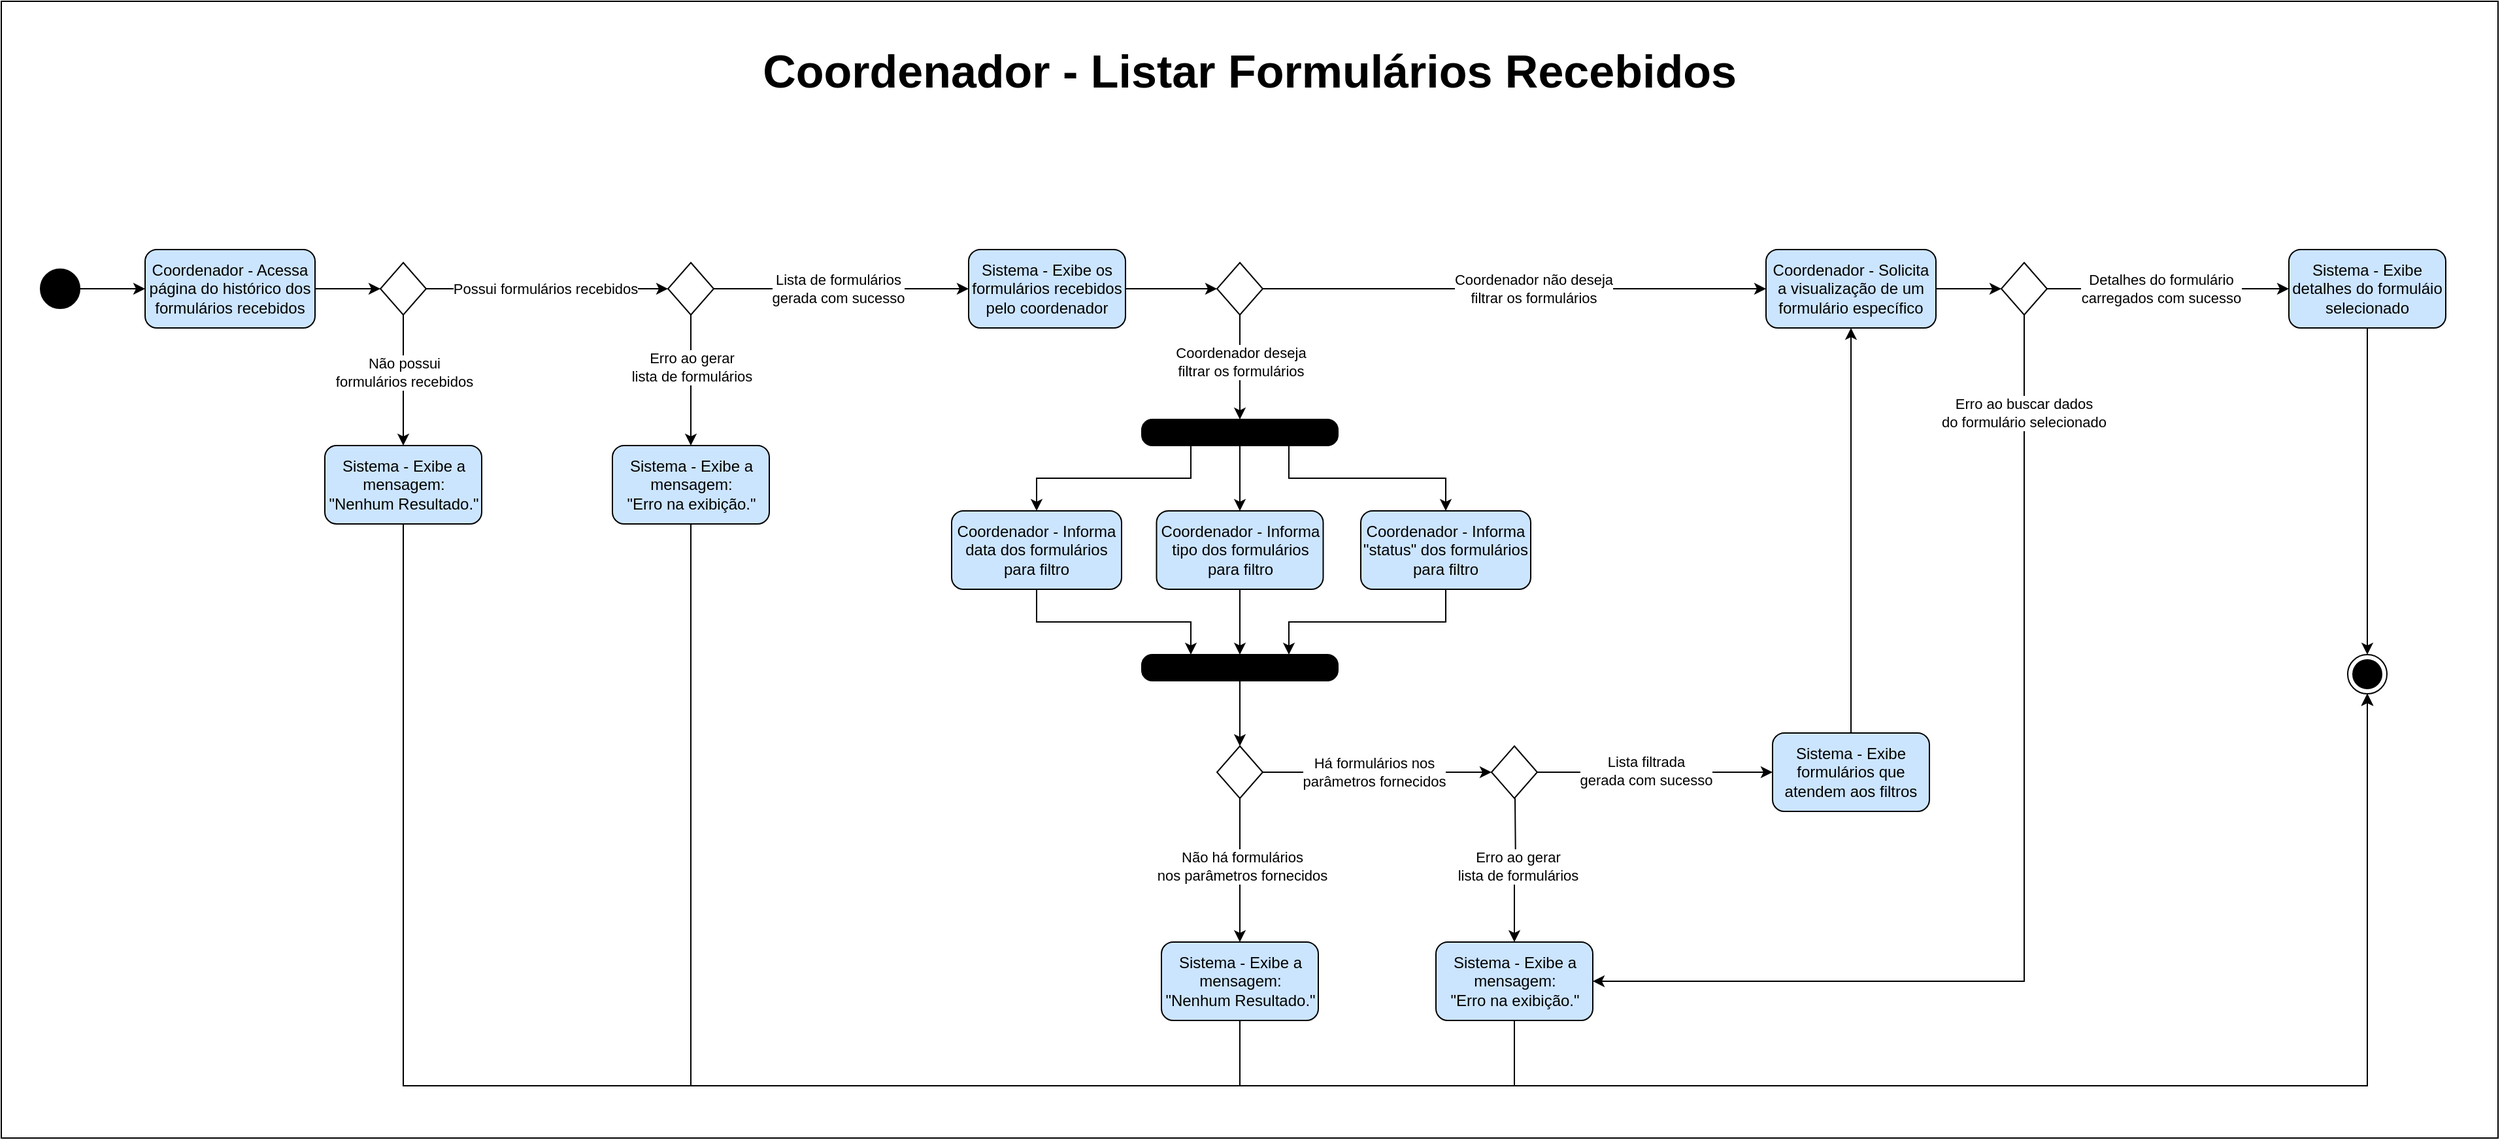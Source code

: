 <mxfile version="24.4.4" type="device">
  <diagram name="Page-1" id="bX7X_Sz5MCf3tnxjytRK">
    <mxGraphModel dx="2759" dy="1027" grid="1" gridSize="10" guides="1" tooltips="1" connect="1" arrows="1" fold="1" page="1" pageScale="1" pageWidth="850" pageHeight="1100" math="0" shadow="0">
      <root>
        <mxCell id="0" />
        <mxCell id="1" parent="0" />
        <mxCell id="2JFF53GtZAPgRNFm6zvI-1" value="" style="rounded=0;whiteSpace=wrap;html=1;fillColor=none;" vertex="1" parent="1">
          <mxGeometry x="-40" y="120" width="1910" height="870" as="geometry" />
        </mxCell>
        <mxCell id="2JFF53GtZAPgRNFm6zvI-28" value="&lt;font face=&quot;Helvetica&quot; style=&quot;font-size: 35px;&quot;&gt;&lt;b&gt;&lt;font style=&quot;font-size: 35px;&quot;&gt;Coordenador - Listar Formulários Recebidos&lt;/font&gt;&lt;/b&gt;&lt;/font&gt;" style="text;html=1;align=center;verticalAlign=middle;whiteSpace=wrap;rounded=0;" vertex="1" parent="1">
          <mxGeometry x="-40" y="158" width="1910" height="30" as="geometry" />
        </mxCell>
        <mxCell id="2JFF53GtZAPgRNFm6zvI-162" value="" style="ellipse;html=1;shape=endState;fillColor=#000000;strokeColor=#000000;" vertex="1" parent="1">
          <mxGeometry x="1755" y="620" width="30" height="30" as="geometry" />
        </mxCell>
        <mxCell id="2JFF53GtZAPgRNFm6zvI-163" style="edgeStyle=orthogonalEdgeStyle;rounded=0;orthogonalLoop=1;jettySize=auto;html=1;exitX=1;exitY=0.5;exitDx=0;exitDy=0;exitPerimeter=0;entryX=0;entryY=0.5;entryDx=0;entryDy=0;" edge="1" parent="1" source="2JFF53GtZAPgRNFm6zvI-164" target="2JFF53GtZAPgRNFm6zvI-166">
          <mxGeometry relative="1" as="geometry" />
        </mxCell>
        <mxCell id="2JFF53GtZAPgRNFm6zvI-164" value="" style="verticalLabelPosition=bottom;verticalAlign=top;html=1;shape=mxgraph.flowchart.on-page_reference;fillColor=#000000;" vertex="1" parent="1">
          <mxGeometry x="-10" y="325" width="30" height="30" as="geometry" />
        </mxCell>
        <mxCell id="2JFF53GtZAPgRNFm6zvI-165" style="edgeStyle=orthogonalEdgeStyle;rounded=0;orthogonalLoop=1;jettySize=auto;html=1;exitX=1;exitY=0.5;exitDx=0;exitDy=0;entryX=0;entryY=0.5;entryDx=0;entryDy=0;" edge="1" parent="1" source="2JFF53GtZAPgRNFm6zvI-166" target="2JFF53GtZAPgRNFm6zvI-192">
          <mxGeometry relative="1" as="geometry" />
        </mxCell>
        <mxCell id="2JFF53GtZAPgRNFm6zvI-166" value="Coordenador - Acessa página do histórico dos formulários recebidos" style="rounded=1;whiteSpace=wrap;html=1;fillColor=#CCE5FF;" vertex="1" parent="1">
          <mxGeometry x="70" y="310" width="130" height="60" as="geometry" />
        </mxCell>
        <mxCell id="2JFF53GtZAPgRNFm6zvI-167" style="edgeStyle=orthogonalEdgeStyle;rounded=0;orthogonalLoop=1;jettySize=auto;html=1;exitX=0.5;exitY=1;exitDx=0;exitDy=0;entryX=0;entryY=0.5;entryDx=0;entryDy=0;" edge="1" parent="1" source="2JFF53GtZAPgRNFm6zvI-171" target="2JFF53GtZAPgRNFm6zvI-215">
          <mxGeometry relative="1" as="geometry" />
        </mxCell>
        <mxCell id="2JFF53GtZAPgRNFm6zvI-168" value="Coordenador deseja &lt;br&gt;filtrar os formulários" style="edgeLabel;html=1;align=center;verticalAlign=middle;resizable=0;points=[];" vertex="1" connectable="0" parent="2JFF53GtZAPgRNFm6zvI-167">
          <mxGeometry x="-0.117" relative="1" as="geometry">
            <mxPoint as="offset" />
          </mxGeometry>
        </mxCell>
        <mxCell id="2JFF53GtZAPgRNFm6zvI-169" style="edgeStyle=orthogonalEdgeStyle;rounded=0;orthogonalLoop=1;jettySize=auto;html=1;exitX=1;exitY=0.5;exitDx=0;exitDy=0;entryX=0;entryY=0.5;entryDx=0;entryDy=0;" edge="1" parent="1" source="2JFF53GtZAPgRNFm6zvI-171" target="2JFF53GtZAPgRNFm6zvI-175">
          <mxGeometry relative="1" as="geometry">
            <Array as="points" />
          </mxGeometry>
        </mxCell>
        <mxCell id="2JFF53GtZAPgRNFm6zvI-170" value="Coordenador não deseja&lt;br&gt;filtrar os formulários" style="edgeLabel;html=1;align=center;verticalAlign=middle;resizable=0;points=[];" vertex="1" connectable="0" parent="2JFF53GtZAPgRNFm6zvI-169">
          <mxGeometry x="-0.367" y="-3" relative="1" as="geometry">
            <mxPoint x="85" y="-3" as="offset" />
          </mxGeometry>
        </mxCell>
        <mxCell id="2JFF53GtZAPgRNFm6zvI-171" value="" style="rhombus;whiteSpace=wrap;html=1;" vertex="1" parent="1">
          <mxGeometry x="890" y="320" width="35" height="40" as="geometry" />
        </mxCell>
        <mxCell id="2JFF53GtZAPgRNFm6zvI-172" style="edgeStyle=orthogonalEdgeStyle;rounded=0;orthogonalLoop=1;jettySize=auto;html=1;exitX=1;exitY=0.5;exitDx=0;exitDy=0;entryX=0;entryY=0.5;entryDx=0;entryDy=0;" edge="1" parent="1" source="2JFF53GtZAPgRNFm6zvI-173" target="2JFF53GtZAPgRNFm6zvI-171">
          <mxGeometry relative="1" as="geometry" />
        </mxCell>
        <mxCell id="2JFF53GtZAPgRNFm6zvI-173" value="Sistema - Exibe os formulários recebidos pelo coordenador" style="rounded=1;whiteSpace=wrap;html=1;fillColor=#CCE5FF;" vertex="1" parent="1">
          <mxGeometry x="700" y="310" width="120" height="60" as="geometry" />
        </mxCell>
        <mxCell id="2JFF53GtZAPgRNFm6zvI-174" style="edgeStyle=orthogonalEdgeStyle;rounded=0;orthogonalLoop=1;jettySize=auto;html=1;exitX=1;exitY=0.5;exitDx=0;exitDy=0;entryX=0;entryY=0.5;entryDx=0;entryDy=0;" edge="1" parent="1" source="2JFF53GtZAPgRNFm6zvI-175" target="2JFF53GtZAPgRNFm6zvI-211">
          <mxGeometry relative="1" as="geometry" />
        </mxCell>
        <mxCell id="2JFF53GtZAPgRNFm6zvI-175" value="Coordenador - Solicita a visualização de um formulário específico" style="rounded=1;whiteSpace=wrap;html=1;fillColor=#CCE5FF;" vertex="1" parent="1">
          <mxGeometry x="1310" y="310" width="130" height="60" as="geometry" />
        </mxCell>
        <mxCell id="2JFF53GtZAPgRNFm6zvI-176" style="edgeStyle=orthogonalEdgeStyle;rounded=0;orthogonalLoop=1;jettySize=auto;html=1;exitX=0.5;exitY=1;exitDx=0;exitDy=0;entryX=0;entryY=0.75;entryDx=0;entryDy=0;" edge="1" parent="1" source="2JFF53GtZAPgRNFm6zvI-177" target="2JFF53GtZAPgRNFm6zvI-219">
          <mxGeometry relative="1" as="geometry" />
        </mxCell>
        <mxCell id="2JFF53GtZAPgRNFm6zvI-177" value="Coordenador - Informa data dos formulários para filtro" style="rounded=1;whiteSpace=wrap;html=1;fillColor=#CCE5FF;arcSize=15;" vertex="1" parent="1">
          <mxGeometry x="687" y="510" width="130" height="60" as="geometry" />
        </mxCell>
        <mxCell id="2JFF53GtZAPgRNFm6zvI-178" style="edgeStyle=orthogonalEdgeStyle;rounded=0;orthogonalLoop=1;jettySize=auto;html=1;exitX=0.5;exitY=1;exitDx=0;exitDy=0;entryX=0;entryY=0.5;entryDx=0;entryDy=0;" edge="1" parent="1" source="2JFF53GtZAPgRNFm6zvI-179" target="2JFF53GtZAPgRNFm6zvI-219">
          <mxGeometry relative="1" as="geometry" />
        </mxCell>
        <mxCell id="2JFF53GtZAPgRNFm6zvI-179" value="Coordenador - Informa tipo dos formulários para filtro" style="rounded=1;whiteSpace=wrap;html=1;fillColor=#CCE5FF;arcSize=15;" vertex="1" parent="1">
          <mxGeometry x="843.75" y="510" width="127.5" height="60" as="geometry" />
        </mxCell>
        <mxCell id="2JFF53GtZAPgRNFm6zvI-180" style="edgeStyle=orthogonalEdgeStyle;rounded=0;orthogonalLoop=1;jettySize=auto;html=1;exitX=0.5;exitY=0;exitDx=0;exitDy=0;entryX=0.5;entryY=1;entryDx=0;entryDy=0;" edge="1" parent="1" source="2JFF53GtZAPgRNFm6zvI-181" target="2JFF53GtZAPgRNFm6zvI-175">
          <mxGeometry relative="1" as="geometry" />
        </mxCell>
        <mxCell id="2JFF53GtZAPgRNFm6zvI-181" value="Sistema - Exibe formulários que atendem aos filtros" style="rounded=1;whiteSpace=wrap;html=1;fillColor=#CCE5FF;" vertex="1" parent="1">
          <mxGeometry x="1315" y="680" width="120" height="60" as="geometry" />
        </mxCell>
        <mxCell id="2JFF53GtZAPgRNFm6zvI-182" style="edgeStyle=orthogonalEdgeStyle;rounded=0;orthogonalLoop=1;jettySize=auto;html=1;exitX=1;exitY=0.5;exitDx=0;exitDy=0;entryX=0;entryY=0.5;entryDx=0;entryDy=0;" edge="1" parent="1" source="2JFF53GtZAPgRNFm6zvI-187" target="2JFF53GtZAPgRNFm6zvI-204">
          <mxGeometry relative="1" as="geometry" />
        </mxCell>
        <mxCell id="2JFF53GtZAPgRNFm6zvI-183" value="Há formulários nos &lt;br&gt;parâmetros fornecidos" style="edgeLabel;html=1;align=center;verticalAlign=middle;resizable=0;points=[];" vertex="1" connectable="0" parent="2JFF53GtZAPgRNFm6zvI-182">
          <mxGeometry x="-0.44" relative="1" as="geometry">
            <mxPoint x="36" as="offset" />
          </mxGeometry>
        </mxCell>
        <mxCell id="2JFF53GtZAPgRNFm6zvI-184" style="edgeStyle=orthogonalEdgeStyle;rounded=0;orthogonalLoop=1;jettySize=auto;html=1;exitX=0.5;exitY=1;exitDx=0;exitDy=0;entryX=0.5;entryY=0;entryDx=0;entryDy=0;" edge="1" parent="1" source="2JFF53GtZAPgRNFm6zvI-187" target="2JFF53GtZAPgRNFm6zvI-206">
          <mxGeometry relative="1" as="geometry" />
        </mxCell>
        <mxCell id="2JFF53GtZAPgRNFm6zvI-185" value="&lt;span style=&quot;color: rgba(0, 0, 0, 0); font-family: monospace; font-size: 0px; text-align: start; background-color: rgb(251, 251, 251);&quot;&gt;%3CmxGraphModel%3E%3Croot%3E%3CmxCell%20id%3D%220%22%2F%3E%3CmxCell%20id%3D%221%22%20parent%3D%220%22%2F%3E%3CmxCell%20id%3D%222%22%20value%3D%22H%C3%A1%20formul%C3%A1rios%20nos%20%26lt%3Bbr%26gt%3Bpar%C3%A2metros%20fornecidos%22%20style%3D%22edgeLabel%3Bhtml%3D1%3Balign%3Dcenter%3BverticalAlign%3Dmiddle%3Bresizable%3D0%3Bpoints%3D%5B%5D%3B%22%20vertex%3D%221%22%20connectable%3D%220%22%20parent%3D%221%22%3E%3CmxGeometry%20x%3D%221209.571%22%20y%3D%22770%22%20as%3D%22geometry%22%2F%3E%3C%2FmxCell%3E%3C%2Froot%3E%3C%2FmxGraphModel%3E&lt;/span&gt;&lt;span style=&quot;color: rgba(0, 0, 0, 0); font-family: monospace; font-size: 0px; text-align: start; background-color: rgb(251, 251, 251);&quot;&gt;%3CmxGraphModel%3E%3Croot%3E%3CmxCell%20id%3D%220%22%2F%3E%3CmxCell%20id%3D%221%22%20parent%3D%220%22%2F%3E%3CmxCell%20id%3D%222%22%20value%3D%22H%C3%A1%20formul%C3%A1rios%20nos%20%26lt%3Bbr%26gt%3Bpar%C3%A2metros%20fornecidos%22%20style%3D%22edgeLabel%3Bhtml%3D1%3Balign%3Dcenter%3BverticalAlign%3Dmiddle%3Bresizable%3D0%3Bpoints%3D%5B%5D%3B%22%20vertex%3D%221%22%20connectable%3D%220%22%20parent%3D%221%22%3E%3CmxGeometry%20x%3D%221209.571%22%20y%3D%22770%22%20as%3D%22geometry%22%2F%3E%3C%2FmxCell%3E%3C%2Froot%3E%3C%2FmxGraphModel%3E&lt;/span&gt;" style="edgeLabel;html=1;align=center;verticalAlign=middle;resizable=0;points=[];" vertex="1" connectable="0" parent="2JFF53GtZAPgRNFm6zvI-184">
          <mxGeometry x="-0.22" relative="1" as="geometry">
            <mxPoint as="offset" />
          </mxGeometry>
        </mxCell>
        <mxCell id="2JFF53GtZAPgRNFm6zvI-186" value="Não há formulários &lt;br&gt;nos parâmetros fornecidos" style="edgeLabel;html=1;align=center;verticalAlign=middle;resizable=0;points=[];" vertex="1" connectable="0" parent="2JFF53GtZAPgRNFm6zvI-184">
          <mxGeometry x="-0.063" y="1" relative="1" as="geometry">
            <mxPoint as="offset" />
          </mxGeometry>
        </mxCell>
        <mxCell id="2JFF53GtZAPgRNFm6zvI-187" value="" style="rhombus;whiteSpace=wrap;html=1;" vertex="1" parent="1">
          <mxGeometry x="890" y="690" width="35" height="40" as="geometry" />
        </mxCell>
        <mxCell id="2JFF53GtZAPgRNFm6zvI-188" style="edgeStyle=orthogonalEdgeStyle;rounded=0;orthogonalLoop=1;jettySize=auto;html=1;exitX=1;exitY=0.5;exitDx=0;exitDy=0;entryX=0;entryY=0.5;entryDx=0;entryDy=0;" edge="1" parent="1" source="2JFF53GtZAPgRNFm6zvI-192" target="2JFF53GtZAPgRNFm6zvI-199">
          <mxGeometry relative="1" as="geometry" />
        </mxCell>
        <mxCell id="2JFF53GtZAPgRNFm6zvI-189" value="Possui formulários recebidos" style="edgeLabel;html=1;align=center;verticalAlign=middle;resizable=0;points=[];" vertex="1" connectable="0" parent="2JFF53GtZAPgRNFm6zvI-188">
          <mxGeometry x="-0.351" y="3" relative="1" as="geometry">
            <mxPoint x="31" y="3" as="offset" />
          </mxGeometry>
        </mxCell>
        <mxCell id="2JFF53GtZAPgRNFm6zvI-192" value="" style="rhombus;whiteSpace=wrap;html=1;" vertex="1" parent="1">
          <mxGeometry x="250" y="320" width="35" height="40" as="geometry" />
        </mxCell>
        <mxCell id="2JFF53GtZAPgRNFm6zvI-193" style="edgeStyle=orthogonalEdgeStyle;rounded=0;orthogonalLoop=1;jettySize=auto;html=1;exitX=0.5;exitY=1;exitDx=0;exitDy=0;entryX=0.5;entryY=1;entryDx=0;entryDy=0;" edge="1" parent="1" source="2JFF53GtZAPgRNFm6zvI-194" target="2JFF53GtZAPgRNFm6zvI-162">
          <mxGeometry relative="1" as="geometry">
            <Array as="points">
              <mxPoint x="268" y="950" />
              <mxPoint x="1770" y="950" />
            </Array>
          </mxGeometry>
        </mxCell>
        <mxCell id="2JFF53GtZAPgRNFm6zvI-194" value="Sistema - Exibe a mensagem: &lt;br&gt;&quot;Nenhum Resultado.&quot;" style="rounded=1;whiteSpace=wrap;html=1;fillColor=#CCE5FF;" vertex="1" parent="1">
          <mxGeometry x="207.5" y="460" width="120" height="60" as="geometry" />
        </mxCell>
        <mxCell id="2JFF53GtZAPgRNFm6zvI-195" style="edgeStyle=orthogonalEdgeStyle;rounded=0;orthogonalLoop=1;jettySize=auto;html=1;exitX=1;exitY=0.5;exitDx=0;exitDy=0;entryX=0;entryY=0.5;entryDx=0;entryDy=0;" edge="1" parent="1" source="2JFF53GtZAPgRNFm6zvI-199" target="2JFF53GtZAPgRNFm6zvI-173">
          <mxGeometry relative="1" as="geometry" />
        </mxCell>
        <mxCell id="2JFF53GtZAPgRNFm6zvI-196" value="Lista de formulários &lt;br&gt;gerada com sucesso" style="edgeLabel;html=1;align=center;verticalAlign=middle;resizable=0;points=[];" vertex="1" connectable="0" parent="2JFF53GtZAPgRNFm6zvI-195">
          <mxGeometry x="-0.147" y="2" relative="1" as="geometry">
            <mxPoint x="12" y="2" as="offset" />
          </mxGeometry>
        </mxCell>
        <mxCell id="2JFF53GtZAPgRNFm6zvI-197" style="edgeStyle=orthogonalEdgeStyle;rounded=0;orthogonalLoop=1;jettySize=auto;html=1;exitX=0.5;exitY=1;exitDx=0;exitDy=0;entryX=0.5;entryY=0;entryDx=0;entryDy=0;" edge="1" parent="1" source="2JFF53GtZAPgRNFm6zvI-199" target="2JFF53GtZAPgRNFm6zvI-201">
          <mxGeometry relative="1" as="geometry" />
        </mxCell>
        <mxCell id="2JFF53GtZAPgRNFm6zvI-198" value="Erro ao gerar &lt;br&gt;lista de formulários" style="edgeLabel;html=1;align=center;verticalAlign=middle;resizable=0;points=[];" vertex="1" connectable="0" parent="2JFF53GtZAPgRNFm6zvI-197">
          <mxGeometry x="-0.528" y="-1" relative="1" as="geometry">
            <mxPoint x="1" y="16" as="offset" />
          </mxGeometry>
        </mxCell>
        <mxCell id="2JFF53GtZAPgRNFm6zvI-199" value="" style="rhombus;whiteSpace=wrap;html=1;" vertex="1" parent="1">
          <mxGeometry x="470" y="320" width="35" height="40" as="geometry" />
        </mxCell>
        <mxCell id="2JFF53GtZAPgRNFm6zvI-200" style="edgeStyle=orthogonalEdgeStyle;rounded=0;orthogonalLoop=1;jettySize=auto;html=1;exitX=0.5;exitY=1;exitDx=0;exitDy=0;entryX=0.5;entryY=1;entryDx=0;entryDy=0;" edge="1" parent="1" source="2JFF53GtZAPgRNFm6zvI-201" target="2JFF53GtZAPgRNFm6zvI-162">
          <mxGeometry relative="1" as="geometry">
            <Array as="points">
              <mxPoint x="488" y="950" />
              <mxPoint x="1770" y="950" />
            </Array>
          </mxGeometry>
        </mxCell>
        <mxCell id="2JFF53GtZAPgRNFm6zvI-201" value="Sistema - Exibe a mensagem: &lt;br&gt;&quot;Erro na exibição.&quot;" style="rounded=1;whiteSpace=wrap;html=1;fillColor=#CCE5FF;" vertex="1" parent="1">
          <mxGeometry x="427.5" y="460" width="120" height="60" as="geometry" />
        </mxCell>
        <mxCell id="2JFF53GtZAPgRNFm6zvI-202" style="edgeStyle=orthogonalEdgeStyle;rounded=0;orthogonalLoop=1;jettySize=auto;html=1;exitX=1;exitY=0.5;exitDx=0;exitDy=0;entryX=0;entryY=0.5;entryDx=0;entryDy=0;" edge="1" parent="1" source="2JFF53GtZAPgRNFm6zvI-204" target="2JFF53GtZAPgRNFm6zvI-181">
          <mxGeometry relative="1" as="geometry" />
        </mxCell>
        <mxCell id="2JFF53GtZAPgRNFm6zvI-203" value="Lista filtrada&lt;br&gt;gerada com sucesso" style="edgeLabel;html=1;align=center;verticalAlign=middle;resizable=0;points=[];" vertex="1" connectable="0" parent="2JFF53GtZAPgRNFm6zvI-202">
          <mxGeometry x="-0.081" y="1" relative="1" as="geometry">
            <mxPoint as="offset" />
          </mxGeometry>
        </mxCell>
        <mxCell id="2JFF53GtZAPgRNFm6zvI-204" value="" style="rhombus;whiteSpace=wrap;html=1;" vertex="1" parent="1">
          <mxGeometry x="1100" y="690" width="35" height="40" as="geometry" />
        </mxCell>
        <mxCell id="2JFF53GtZAPgRNFm6zvI-205" style="edgeStyle=orthogonalEdgeStyle;rounded=0;orthogonalLoop=1;jettySize=auto;html=1;exitX=0.5;exitY=1;exitDx=0;exitDy=0;entryX=0.5;entryY=1;entryDx=0;entryDy=0;" edge="1" parent="1" source="2JFF53GtZAPgRNFm6zvI-206" target="2JFF53GtZAPgRNFm6zvI-162">
          <mxGeometry relative="1" as="geometry">
            <Array as="points">
              <mxPoint x="908" y="950" />
              <mxPoint x="1770" y="950" />
            </Array>
          </mxGeometry>
        </mxCell>
        <mxCell id="2JFF53GtZAPgRNFm6zvI-206" value="Sistema - Exibe a mensagem:&lt;br&gt;&quot;Nenhum Resultado.&quot;" style="rounded=1;whiteSpace=wrap;html=1;fillColor=#CCE5FF;" vertex="1" parent="1">
          <mxGeometry x="847.5" y="840" width="120" height="60" as="geometry" />
        </mxCell>
        <mxCell id="2JFF53GtZAPgRNFm6zvI-207" style="edgeStyle=orthogonalEdgeStyle;rounded=0;orthogonalLoop=1;jettySize=auto;html=1;exitX=1;exitY=0.5;exitDx=0;exitDy=0;entryX=0;entryY=0.5;entryDx=0;entryDy=0;" edge="1" parent="1" source="2JFF53GtZAPgRNFm6zvI-211" target="2JFF53GtZAPgRNFm6zvI-229">
          <mxGeometry relative="1" as="geometry">
            <mxPoint x="1705" y="340" as="targetPoint" />
          </mxGeometry>
        </mxCell>
        <mxCell id="2JFF53GtZAPgRNFm6zvI-208" value="Detalhes do formulário &lt;br&gt;carregados com sucesso" style="edgeLabel;html=1;align=center;verticalAlign=middle;resizable=0;points=[];" vertex="1" connectable="0" parent="2JFF53GtZAPgRNFm6zvI-207">
          <mxGeometry x="-0.252" y="4" relative="1" as="geometry">
            <mxPoint x="18" y="4" as="offset" />
          </mxGeometry>
        </mxCell>
        <mxCell id="2JFF53GtZAPgRNFm6zvI-209" style="edgeStyle=orthogonalEdgeStyle;rounded=0;orthogonalLoop=1;jettySize=auto;html=1;exitX=0.5;exitY=1;exitDx=0;exitDy=0;entryX=1;entryY=0.5;entryDx=0;entryDy=0;" edge="1" parent="1" source="2JFF53GtZAPgRNFm6zvI-211" target="2JFF53GtZAPgRNFm6zvI-224">
          <mxGeometry relative="1" as="geometry" />
        </mxCell>
        <mxCell id="2JFF53GtZAPgRNFm6zvI-210" value="Erro ao buscar dados &lt;br&gt;do formulário selecionado" style="edgeLabel;html=1;align=center;verticalAlign=middle;resizable=0;points=[];" vertex="1" connectable="0" parent="2JFF53GtZAPgRNFm6zvI-209">
          <mxGeometry x="-0.821" y="-1" relative="1" as="geometry">
            <mxPoint as="offset" />
          </mxGeometry>
        </mxCell>
        <mxCell id="2JFF53GtZAPgRNFm6zvI-211" value="" style="rhombus;whiteSpace=wrap;html=1;" vertex="1" parent="1">
          <mxGeometry x="1490" y="320" width="35" height="40" as="geometry" />
        </mxCell>
        <mxCell id="2JFF53GtZAPgRNFm6zvI-212" style="edgeStyle=orthogonalEdgeStyle;rounded=0;orthogonalLoop=1;jettySize=auto;html=1;exitX=1;exitY=0.5;exitDx=0;exitDy=0;entryX=0.5;entryY=0;entryDx=0;entryDy=0;" edge="1" parent="1" source="2JFF53GtZAPgRNFm6zvI-215" target="2JFF53GtZAPgRNFm6zvI-179">
          <mxGeometry relative="1" as="geometry" />
        </mxCell>
        <mxCell id="2JFF53GtZAPgRNFm6zvI-213" style="edgeStyle=orthogonalEdgeStyle;rounded=0;orthogonalLoop=1;jettySize=auto;html=1;exitX=1;exitY=0.75;exitDx=0;exitDy=0;entryX=0.5;entryY=0;entryDx=0;entryDy=0;" edge="1" parent="1" source="2JFF53GtZAPgRNFm6zvI-215" target="2JFF53GtZAPgRNFm6zvI-177">
          <mxGeometry relative="1" as="geometry" />
        </mxCell>
        <mxCell id="2JFF53GtZAPgRNFm6zvI-214" style="edgeStyle=orthogonalEdgeStyle;rounded=0;orthogonalLoop=1;jettySize=auto;html=1;exitX=1;exitY=0.25;exitDx=0;exitDy=0;entryX=0.5;entryY=0;entryDx=0;entryDy=0;" edge="1" parent="1" source="2JFF53GtZAPgRNFm6zvI-215" target="2JFF53GtZAPgRNFm6zvI-217">
          <mxGeometry relative="1" as="geometry" />
        </mxCell>
        <mxCell id="2JFF53GtZAPgRNFm6zvI-215" value="" style="rounded=1;whiteSpace=wrap;html=1;arcSize=40;fillColor=#000000;direction=south;" vertex="1" parent="1">
          <mxGeometry x="832.5" y="440" width="150" height="20" as="geometry" />
        </mxCell>
        <mxCell id="2JFF53GtZAPgRNFm6zvI-216" style="edgeStyle=orthogonalEdgeStyle;rounded=0;orthogonalLoop=1;jettySize=auto;html=1;exitX=0.5;exitY=1;exitDx=0;exitDy=0;entryX=0;entryY=0.25;entryDx=0;entryDy=0;" edge="1" parent="1" source="2JFF53GtZAPgRNFm6zvI-217" target="2JFF53GtZAPgRNFm6zvI-219">
          <mxGeometry relative="1" as="geometry" />
        </mxCell>
        <mxCell id="2JFF53GtZAPgRNFm6zvI-217" value="Coordenador - Informa &quot;status&quot; dos formulários para filtro" style="rounded=1;whiteSpace=wrap;html=1;fillColor=#CCE5FF;arcSize=15;" vertex="1" parent="1">
          <mxGeometry x="1000" y="510" width="130" height="60" as="geometry" />
        </mxCell>
        <mxCell id="2JFF53GtZAPgRNFm6zvI-218" style="edgeStyle=orthogonalEdgeStyle;rounded=0;orthogonalLoop=1;jettySize=auto;html=1;exitX=1;exitY=0.5;exitDx=0;exitDy=0;entryX=0.5;entryY=0;entryDx=0;entryDy=0;" edge="1" parent="1" source="2JFF53GtZAPgRNFm6zvI-219" target="2JFF53GtZAPgRNFm6zvI-187">
          <mxGeometry relative="1" as="geometry" />
        </mxCell>
        <mxCell id="2JFF53GtZAPgRNFm6zvI-219" value="" style="rounded=1;whiteSpace=wrap;html=1;arcSize=40;fillColor=#000000;direction=south;" vertex="1" parent="1">
          <mxGeometry x="832.5" y="620" width="150" height="20" as="geometry" />
        </mxCell>
        <mxCell id="2JFF53GtZAPgRNFm6zvI-220" style="edgeStyle=orthogonalEdgeStyle;rounded=0;orthogonalLoop=1;jettySize=auto;html=1;exitX=0.5;exitY=1;exitDx=0;exitDy=0;entryX=0.5;entryY=0;entryDx=0;entryDy=0;" edge="1" parent="1" target="2JFF53GtZAPgRNFm6zvI-224">
          <mxGeometry relative="1" as="geometry">
            <mxPoint x="1118" y="730" as="sourcePoint" />
          </mxGeometry>
        </mxCell>
        <mxCell id="2JFF53GtZAPgRNFm6zvI-221" value="&lt;span style=&quot;color: rgba(0, 0, 0, 0); font-family: monospace; font-size: 0px; text-align: start; background-color: rgb(251, 251, 251);&quot;&gt;%3CmxGraphModel%3E%3Croot%3E%3CmxCell%20id%3D%220%22%2F%3E%3CmxCell%20id%3D%221%22%20parent%3D%220%22%2F%3E%3CmxCell%20id%3D%222%22%20value%3D%22H%C3%A1%20formul%C3%A1rios%20nos%20%26lt%3Bbr%26gt%3Bpar%C3%A2metros%20fornecidos%22%20style%3D%22edgeLabel%3Bhtml%3D1%3Balign%3Dcenter%3BverticalAlign%3Dmiddle%3Bresizable%3D0%3Bpoints%3D%5B%5D%3B%22%20vertex%3D%221%22%20connectable%3D%220%22%20parent%3D%221%22%3E%3CmxGeometry%20x%3D%221209.571%22%20y%3D%22770%22%20as%3D%22geometry%22%2F%3E%3C%2FmxCell%3E%3C%2Froot%3E%3C%2FmxGraphModel%3E&lt;/span&gt;&lt;span style=&quot;color: rgba(0, 0, 0, 0); font-family: monospace; font-size: 0px; text-align: start; background-color: rgb(251, 251, 251);&quot;&gt;%3CmxGraphModel%3E%3Croot%3E%3CmxCell%20id%3D%220%22%2F%3E%3CmxCell%20id%3D%221%22%20parent%3D%220%22%2F%3E%3CmxCell%20id%3D%222%22%20value%3D%22H%C3%A1%20formul%C3%A1rios%20nos%20%26lt%3Bbr%26gt%3Bpar%C3%A2metros%20fornecidos%22%20style%3D%22edgeLabel%3Bhtml%3D1%3Balign%3Dcenter%3BverticalAlign%3Dmiddle%3Bresizable%3D0%3Bpoints%3D%5B%5D%3B%22%20vertex%3D%221%22%20connectable%3D%220%22%20parent%3D%221%22%3E%3CmxGeometry%20x%3D%221209.571%22%20y%3D%22770%22%20as%3D%22geometry%22%2F%3E%3C%2FmxCell%3E%3C%2Froot%3E%3C%2FmxGraphModel%3E&lt;/span&gt;" style="edgeLabel;html=1;align=center;verticalAlign=middle;resizable=0;points=[];" vertex="1" connectable="0" parent="2JFF53GtZAPgRNFm6zvI-220">
          <mxGeometry x="-0.22" relative="1" as="geometry">
            <mxPoint as="offset" />
          </mxGeometry>
        </mxCell>
        <mxCell id="2JFF53GtZAPgRNFm6zvI-222" value="Erro ao gerar&lt;br&gt;lista de formulários" style="edgeLabel;html=1;align=center;verticalAlign=middle;resizable=0;points=[];" vertex="1" connectable="0" parent="2JFF53GtZAPgRNFm6zvI-220">
          <mxGeometry x="-0.063" y="1" relative="1" as="geometry">
            <mxPoint as="offset" />
          </mxGeometry>
        </mxCell>
        <mxCell id="2JFF53GtZAPgRNFm6zvI-223" style="edgeStyle=orthogonalEdgeStyle;rounded=0;orthogonalLoop=1;jettySize=auto;html=1;exitX=0.5;exitY=1;exitDx=0;exitDy=0;entryX=0.5;entryY=1;entryDx=0;entryDy=0;" edge="1" parent="1" source="2JFF53GtZAPgRNFm6zvI-224" target="2JFF53GtZAPgRNFm6zvI-162">
          <mxGeometry relative="1" as="geometry">
            <mxPoint x="2120" y="710" as="targetPoint" />
            <Array as="points">
              <mxPoint x="1118" y="950" />
              <mxPoint x="1770" y="950" />
            </Array>
          </mxGeometry>
        </mxCell>
        <mxCell id="2JFF53GtZAPgRNFm6zvI-224" value="Sistema - Exibe a mensagem:&lt;br&gt;&quot;Erro na exibição.&quot;" style="rounded=1;whiteSpace=wrap;html=1;fillColor=#CCE5FF;" vertex="1" parent="1">
          <mxGeometry x="1057.5" y="840" width="120" height="60" as="geometry" />
        </mxCell>
        <mxCell id="2JFF53GtZAPgRNFm6zvI-240" style="edgeStyle=orthogonalEdgeStyle;rounded=0;orthogonalLoop=1;jettySize=auto;html=1;exitX=0.5;exitY=1;exitDx=0;exitDy=0;entryX=0.5;entryY=0;entryDx=0;entryDy=0;" edge="1" parent="1" source="2JFF53GtZAPgRNFm6zvI-229" target="2JFF53GtZAPgRNFm6zvI-162">
          <mxGeometry relative="1" as="geometry" />
        </mxCell>
        <mxCell id="2JFF53GtZAPgRNFm6zvI-229" value="Sistema - Exibe detalhes do formuláio selecionado" style="rounded=1;whiteSpace=wrap;html=1;fillColor=#CCE5FF;" vertex="1" parent="1">
          <mxGeometry x="1710" y="310" width="120" height="60" as="geometry" />
        </mxCell>
        <mxCell id="2JFF53GtZAPgRNFm6zvI-241" value="" style="edgeStyle=orthogonalEdgeStyle;rounded=0;orthogonalLoop=1;jettySize=auto;html=1;exitX=0.5;exitY=1;exitDx=0;exitDy=0;entryX=0.5;entryY=0;entryDx=0;entryDy=0;" edge="1" parent="1" source="2JFF53GtZAPgRNFm6zvI-192" target="2JFF53GtZAPgRNFm6zvI-194">
          <mxGeometry relative="1" as="geometry">
            <mxPoint x="268" y="360" as="sourcePoint" />
            <mxPoint x="130" y="90" as="targetPoint" />
          </mxGeometry>
        </mxCell>
        <mxCell id="2JFF53GtZAPgRNFm6zvI-242" value="Não possui &lt;br&gt;formulários recebidos" style="edgeLabel;html=1;align=center;verticalAlign=middle;resizable=0;points=[];" vertex="1" connectable="0" parent="2JFF53GtZAPgRNFm6zvI-241">
          <mxGeometry x="-0.929" y="2" relative="1" as="geometry">
            <mxPoint x="-2" y="40" as="offset" />
          </mxGeometry>
        </mxCell>
      </root>
    </mxGraphModel>
  </diagram>
</mxfile>
